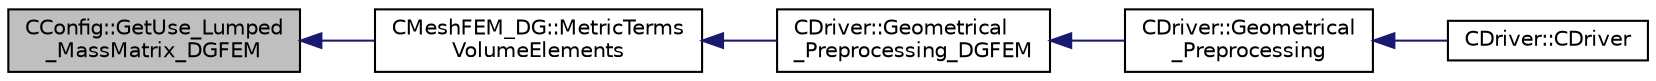 digraph "CConfig::GetUse_Lumped_MassMatrix_DGFEM"
{
  edge [fontname="Helvetica",fontsize="10",labelfontname="Helvetica",labelfontsize="10"];
  node [fontname="Helvetica",fontsize="10",shape=record];
  rankdir="LR";
  Node13286 [label="CConfig::GetUse_Lumped\l_MassMatrix_DGFEM",height=0.2,width=0.4,color="black", fillcolor="grey75", style="filled", fontcolor="black"];
  Node13286 -> Node13287 [dir="back",color="midnightblue",fontsize="10",style="solid",fontname="Helvetica"];
  Node13287 [label="CMeshFEM_DG::MetricTerms\lVolumeElements",height=0.2,width=0.4,color="black", fillcolor="white", style="filled",URL="$class_c_mesh_f_e_m___d_g.html#a4f30fa4373463f802c8d6f685c837263",tooltip="Function, which computes the metric terms of the volume elements. "];
  Node13287 -> Node13288 [dir="back",color="midnightblue",fontsize="10",style="solid",fontname="Helvetica"];
  Node13288 [label="CDriver::Geometrical\l_Preprocessing_DGFEM",height=0.2,width=0.4,color="black", fillcolor="white", style="filled",URL="$class_c_driver.html#a2d9ea1c3d957f03fa5e22fa55e3369a6",tooltip="Do the geometrical preprocessing for the DG FEM solver. "];
  Node13288 -> Node13289 [dir="back",color="midnightblue",fontsize="10",style="solid",fontname="Helvetica"];
  Node13289 [label="CDriver::Geometrical\l_Preprocessing",height=0.2,width=0.4,color="black", fillcolor="white", style="filled",URL="$class_c_driver.html#ad3d55fa299acdb779a7772bcee249004",tooltip="Construction of the edge-based data structure and the multigrid structure. "];
  Node13289 -> Node13290 [dir="back",color="midnightblue",fontsize="10",style="solid",fontname="Helvetica"];
  Node13290 [label="CDriver::CDriver",height=0.2,width=0.4,color="black", fillcolor="white", style="filled",URL="$class_c_driver.html#a3fca4a013a6efa9bbb38fe78a86b5f3d",tooltip="Constructor of the class. "];
}
